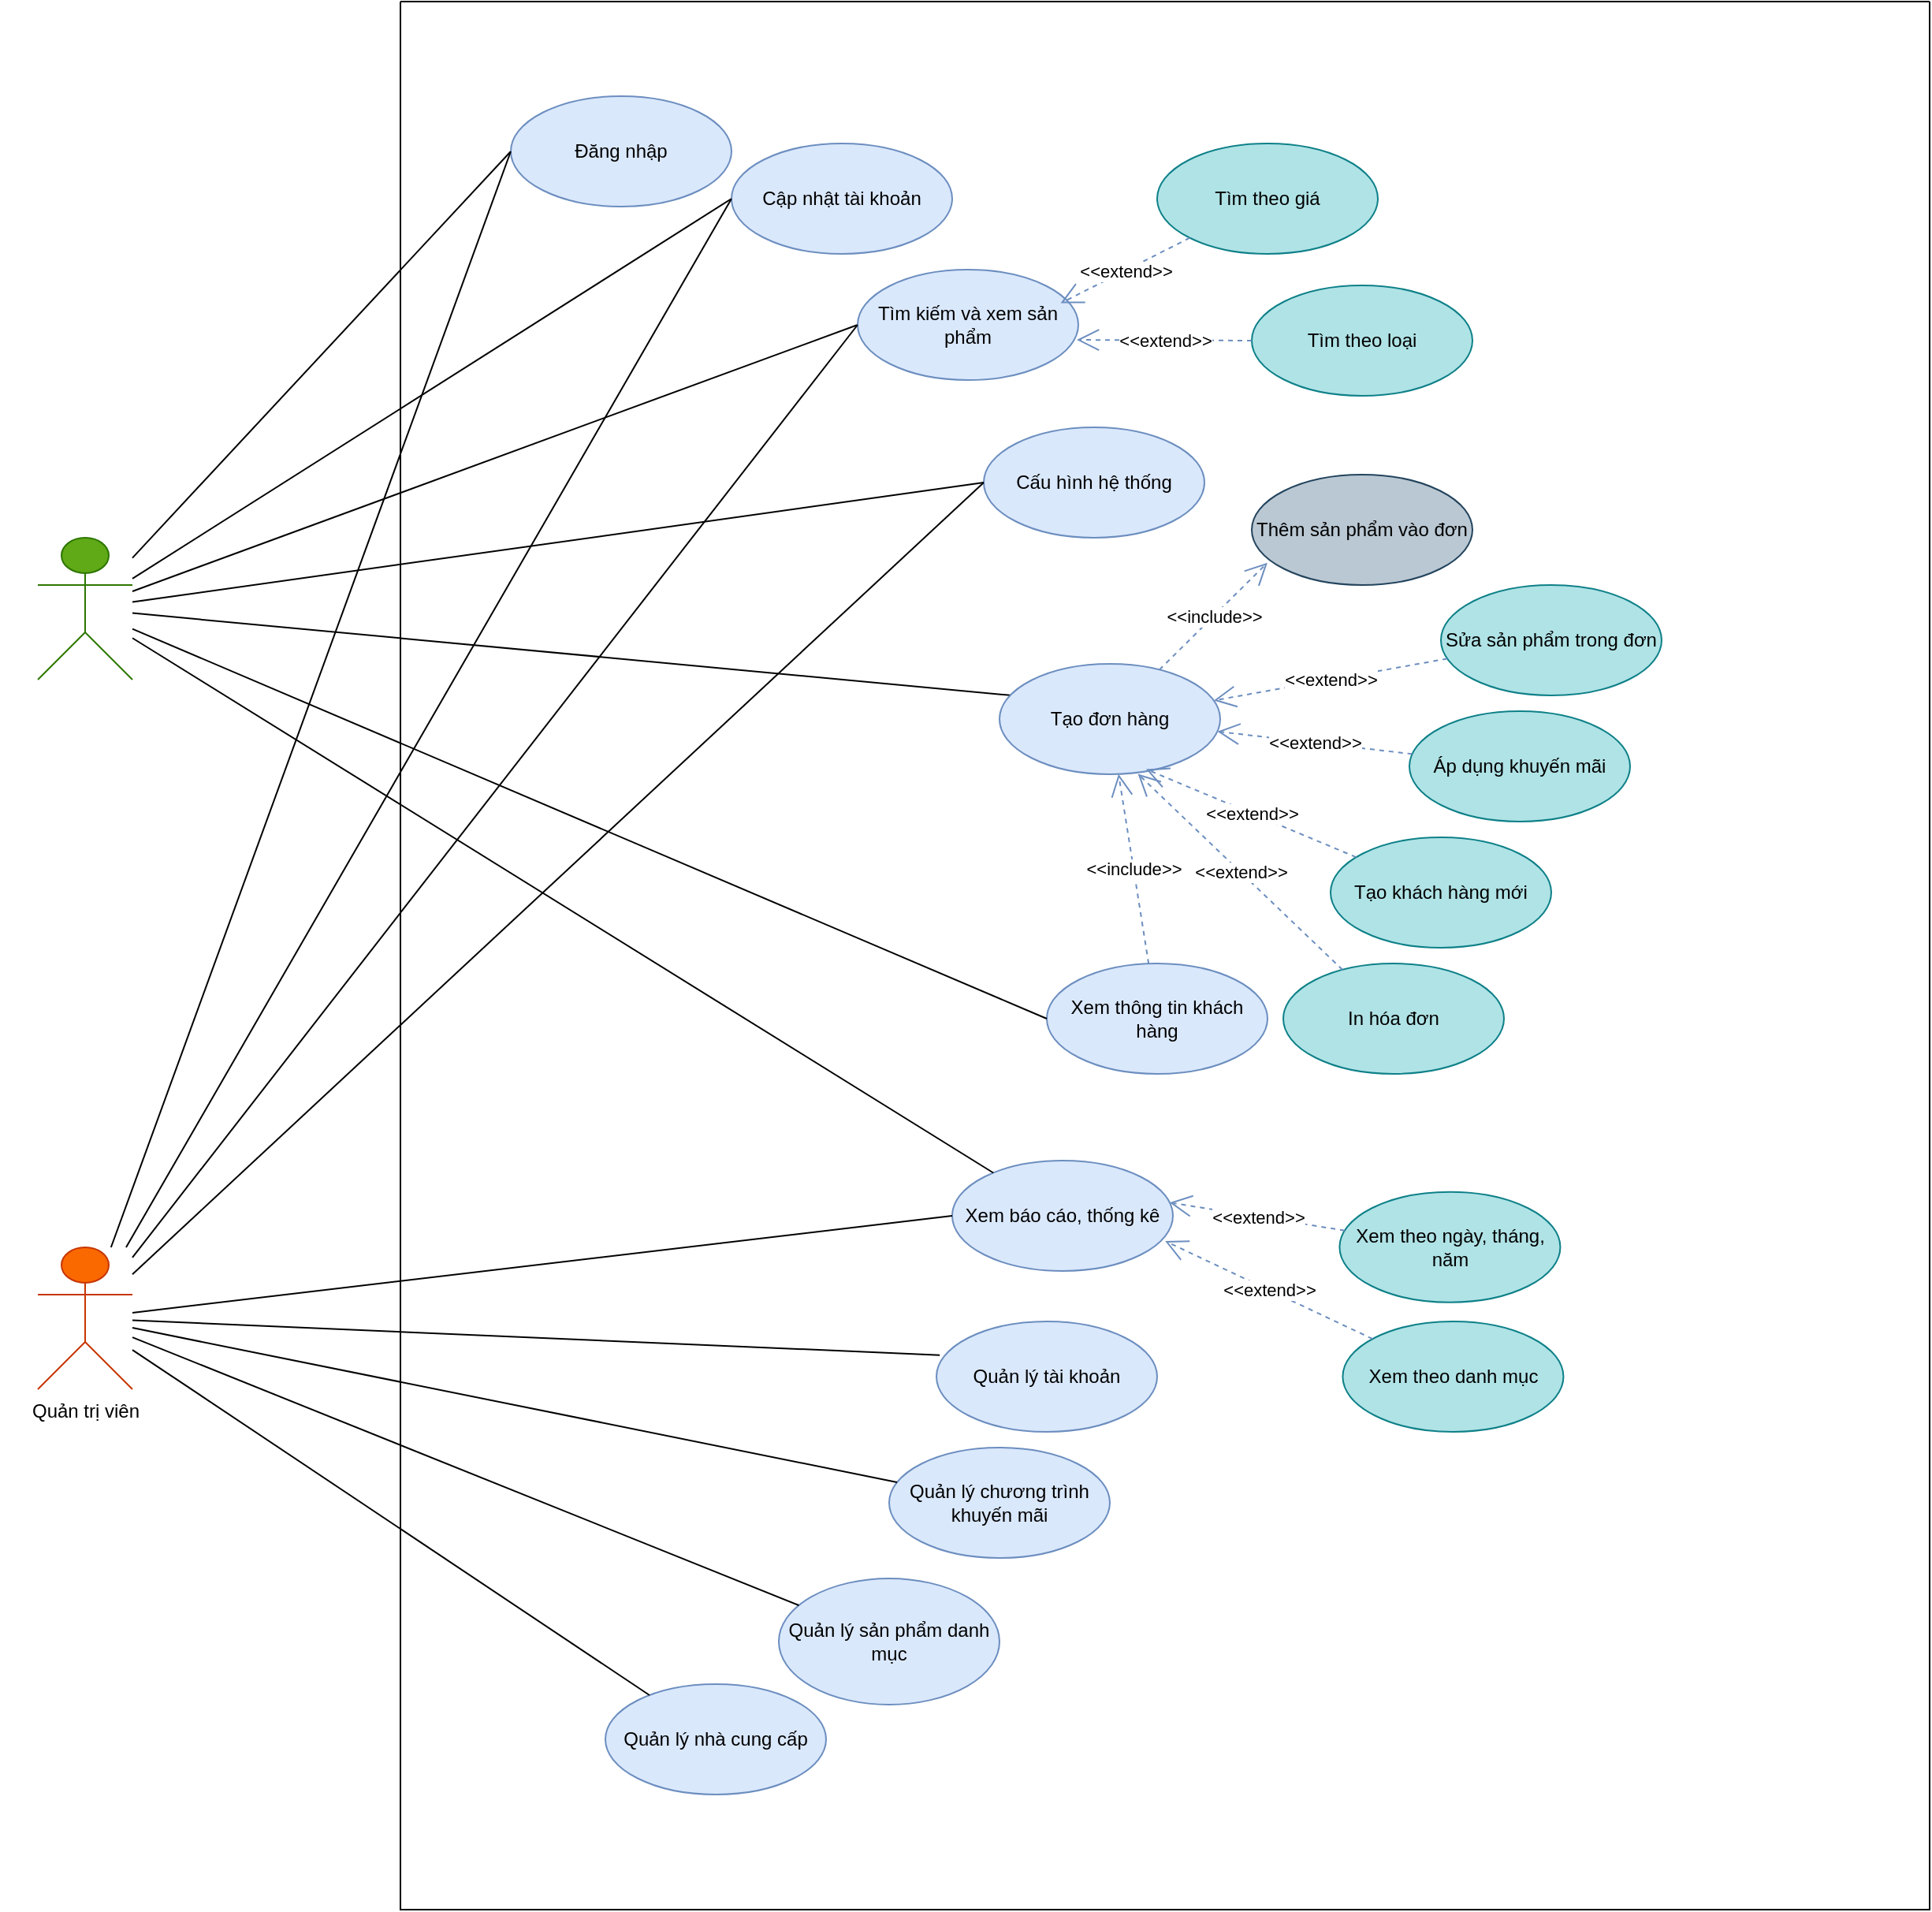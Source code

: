 <mxfile version="26.1.0">
  <diagram name="Page-1" id="tpigDDPErss5bawbf0nz">
    <mxGraphModel dx="3181" dy="2446" grid="1" gridSize="10" guides="1" tooltips="1" connect="1" arrows="1" fold="1" page="1" pageScale="1" pageWidth="850" pageHeight="1100" math="0" shadow="0">
      <root>
        <mxCell id="0" />
        <mxCell id="1" parent="0" />
        <mxCell id="s-_OTzcvdS2PQ7Hh8csy-1" value="Nhân viên bán hang" style="shape=umlActor;verticalLabelPosition=bottom;verticalAlign=top;html=1;outlineConnect=0;fillColor=#60a917;fontColor=#ffffff;strokeColor=#2D7600;" parent="1" vertex="1">
          <mxGeometry x="-760" y="120" width="60" height="90" as="geometry" />
        </mxCell>
        <mxCell id="s-_OTzcvdS2PQ7Hh8csy-5" value="" style="endArrow=none;html=1;rounded=0;entryX=0;entryY=0.5;entryDx=0;entryDy=0;" parent="1" source="s-_OTzcvdS2PQ7Hh8csy-1" target="s-_OTzcvdS2PQ7Hh8csy-4" edge="1">
          <mxGeometry width="50" height="50" relative="1" as="geometry">
            <mxPoint x="210" y="260" as="sourcePoint" />
            <mxPoint x="260" y="210" as="targetPoint" />
          </mxGeometry>
        </mxCell>
        <mxCell id="s-_OTzcvdS2PQ7Hh8csy-8" value="" style="endArrow=none;html=1;rounded=0;entryX=0;entryY=0.5;entryDx=0;entryDy=0;" parent="1" source="s-_OTzcvdS2PQ7Hh8csy-1" target="s-_OTzcvdS2PQ7Hh8csy-7" edge="1">
          <mxGeometry width="50" height="50" relative="1" as="geometry">
            <mxPoint x="-110" y="118" as="sourcePoint" />
            <mxPoint x="240" y="130" as="targetPoint" />
          </mxGeometry>
        </mxCell>
        <mxCell id="s-_OTzcvdS2PQ7Hh8csy-10" value="" style="endArrow=none;html=1;rounded=0;entryX=0.079;entryY=0.29;entryDx=0;entryDy=0;entryPerimeter=0;" parent="1" source="s-_OTzcvdS2PQ7Hh8csy-1" target="s-_OTzcvdS2PQ7Hh8csy-9" edge="1">
          <mxGeometry width="50" height="50" relative="1" as="geometry">
            <mxPoint x="-90" y="233.35" as="sourcePoint" />
            <mxPoint x="72.715" y="210.004" as="targetPoint" />
          </mxGeometry>
        </mxCell>
        <mxCell id="s-_OTzcvdS2PQ7Hh8csy-12" value="" style="endArrow=none;html=1;rounded=0;entryX=0;entryY=0.5;entryDx=0;entryDy=0;" parent="1" source="s-_OTzcvdS2PQ7Hh8csy-1" target="s-_OTzcvdS2PQ7Hh8csy-11" edge="1">
          <mxGeometry width="50" height="50" relative="1" as="geometry">
            <mxPoint x="-80" y="198" as="sourcePoint" />
            <mxPoint x="160" y="195" as="targetPoint" />
          </mxGeometry>
        </mxCell>
        <mxCell id="s-_OTzcvdS2PQ7Hh8csy-14" value="" style="swimlane;startSize=0;" parent="1" vertex="1">
          <mxGeometry x="-530" y="-220" width="970" height="1210" as="geometry" />
        </mxCell>
        <mxCell id="s-_OTzcvdS2PQ7Hh8csy-19" value="Xem báo cáo, thống kê" style="ellipse;whiteSpace=wrap;html=1;fillColor=#dae8fc;strokeColor=#6c8ebf;" parent="s-_OTzcvdS2PQ7Hh8csy-14" vertex="1">
          <mxGeometry x="350" y="735" width="140" height="70" as="geometry" />
        </mxCell>
        <mxCell id="s-_OTzcvdS2PQ7Hh8csy-4" value="Đăng nhập" style="ellipse;whiteSpace=wrap;html=1;fillColor=#dae8fc;strokeColor=#6c8ebf;" parent="s-_OTzcvdS2PQ7Hh8csy-14" vertex="1">
          <mxGeometry x="70" y="60" width="140" height="70" as="geometry" />
        </mxCell>
        <mxCell id="s-_OTzcvdS2PQ7Hh8csy-11" value="Cập nhật tài khoản" style="ellipse;whiteSpace=wrap;html=1;fillColor=#dae8fc;strokeColor=#6c8ebf;" parent="s-_OTzcvdS2PQ7Hh8csy-14" vertex="1">
          <mxGeometry x="210" y="90" width="140" height="70" as="geometry" />
        </mxCell>
        <mxCell id="s-_OTzcvdS2PQ7Hh8csy-9" value="Tạo đơn hàng" style="ellipse;whiteSpace=wrap;html=1;fillColor=#dae8fc;strokeColor=#6c8ebf;" parent="s-_OTzcvdS2PQ7Hh8csy-14" vertex="1">
          <mxGeometry x="380" y="420" width="140" height="70" as="geometry" />
        </mxCell>
        <mxCell id="s-_OTzcvdS2PQ7Hh8csy-7" value="Tìm kiếm&lt;span style=&quot;background-color: transparent; color: light-dark(rgb(0, 0, 0), rgb(255, 255, 255));&quot;&gt;&amp;nbsp;và xem sản phẩm&lt;/span&gt;" style="ellipse;whiteSpace=wrap;html=1;fillColor=#dae8fc;strokeColor=#6c8ebf;" parent="s-_OTzcvdS2PQ7Hh8csy-14" vertex="1">
          <mxGeometry x="290" y="170" width="140" height="70" as="geometry" />
        </mxCell>
        <mxCell id="s-_OTzcvdS2PQ7Hh8csy-36" value="Xem thông tin khách hàng" style="ellipse;html=1;labelBackgroundColor=none;whiteSpace=wrap;fillColor=#dae8fc;strokeColor=#6c8ebf;" parent="s-_OTzcvdS2PQ7Hh8csy-14" vertex="1">
          <mxGeometry x="410" y="610" width="140" height="70" as="geometry" />
        </mxCell>
        <mxCell id="s-_OTzcvdS2PQ7Hh8csy-39" value="Tạo khách hàng mới" style="ellipse;whiteSpace=wrap;html=1;fillColor=#b0e3e6;strokeColor=#0e8088;" parent="s-_OTzcvdS2PQ7Hh8csy-14" vertex="1">
          <mxGeometry x="590" y="530" width="140" height="70" as="geometry" />
        </mxCell>
        <mxCell id="s-_OTzcvdS2PQ7Hh8csy-29" value="Quản lý tài khoản" style="ellipse;whiteSpace=wrap;html=1;fillColor=#dae8fc;strokeColor=#6c8ebf;" parent="s-_OTzcvdS2PQ7Hh8csy-14" vertex="1">
          <mxGeometry x="340" y="837" width="140" height="70" as="geometry" />
        </mxCell>
        <mxCell id="s-_OTzcvdS2PQ7Hh8csy-69" style="edgeStyle=orthogonalEdgeStyle;rounded=0;orthogonalLoop=1;jettySize=auto;html=1;exitX=0.5;exitY=1;exitDx=0;exitDy=0;fillColor=#dae8fc;strokeColor=#6c8ebf;" parent="s-_OTzcvdS2PQ7Hh8csy-14" source="s-_OTzcvdS2PQ7Hh8csy-29" target="s-_OTzcvdS2PQ7Hh8csy-29" edge="1">
          <mxGeometry relative="1" as="geometry" />
        </mxCell>
        <mxCell id="s-_OTzcvdS2PQ7Hh8csy-51" value="Quản lý chương trình khuyến mãi" style="ellipse;whiteSpace=wrap;html=1;fillColor=#dae8fc;strokeColor=#6c8ebf;" parent="s-_OTzcvdS2PQ7Hh8csy-14" vertex="1">
          <mxGeometry x="310" y="917" width="140" height="70" as="geometry" />
        </mxCell>
        <mxCell id="s-_OTzcvdS2PQ7Hh8csy-32" value="Quản lý sản phẩm danh mục" style="ellipse;whiteSpace=wrap;html=1;rotation=0;fillColor=#dae8fc;strokeColor=#6c8ebf;" parent="s-_OTzcvdS2PQ7Hh8csy-14" vertex="1">
          <mxGeometry x="240" y="1000" width="140" height="80" as="geometry" />
        </mxCell>
        <mxCell id="s-_OTzcvdS2PQ7Hh8csy-57" value="Quản lý nhà cung cấp" style="ellipse;whiteSpace=wrap;html=1;fillColor=#dae8fc;strokeColor=#6c8ebf;" parent="s-_OTzcvdS2PQ7Hh8csy-14" vertex="1">
          <mxGeometry x="130" y="1067" width="140" height="70" as="geometry" />
        </mxCell>
        <mxCell id="s-_OTzcvdS2PQ7Hh8csy-72" value="&amp;lt;&amp;lt;extend&lt;span style=&quot;background-color: light-dark(#ffffff, var(--ge-dark-color, #121212)); color: light-dark(rgb(0, 0, 0), rgb(255, 255, 255));&quot;&gt;&amp;gt;&amp;gt;&lt;/span&gt;" style="endArrow=open;endSize=12;dashed=1;html=1;rounded=0;entryX=0.664;entryY=0.954;entryDx=0;entryDy=0;fillColor=#dae8fc;strokeColor=#6c8ebf;entryPerimeter=0;" parent="s-_OTzcvdS2PQ7Hh8csy-14" source="s-_OTzcvdS2PQ7Hh8csy-39" target="s-_OTzcvdS2PQ7Hh8csy-9" edge="1">
          <mxGeometry width="160" relative="1" as="geometry">
            <mxPoint x="220" y="580" as="sourcePoint" />
            <mxPoint x="380" y="580" as="targetPoint" />
          </mxGeometry>
        </mxCell>
        <mxCell id="s-_OTzcvdS2PQ7Hh8csy-77" value="&amp;lt;&amp;lt;include&lt;span style=&quot;background-color: light-dark(#ffffff, var(--ge-dark-color, #121212)); color: light-dark(rgb(0, 0, 0), rgb(255, 255, 255));&quot;&gt;&amp;gt;&amp;gt;&lt;/span&gt;" style="endArrow=open;endSize=12;dashed=1;html=1;rounded=0;fillColor=#dae8fc;strokeColor=#6c8ebf;" parent="s-_OTzcvdS2PQ7Hh8csy-14" source="s-_OTzcvdS2PQ7Hh8csy-36" target="s-_OTzcvdS2PQ7Hh8csy-9" edge="1">
          <mxGeometry width="160" relative="1" as="geometry">
            <mxPoint x="462" y="317" as="sourcePoint" />
            <mxPoint x="360" y="305" as="targetPoint" />
          </mxGeometry>
        </mxCell>
        <mxCell id="7AT4DTsNBzzMsyRU0dYs-2" value="Cấu hình hệ thống" style="ellipse;whiteSpace=wrap;html=1;fillColor=#dae8fc;strokeColor=#6c8ebf;" parent="s-_OTzcvdS2PQ7Hh8csy-14" vertex="1">
          <mxGeometry x="370" y="270" width="140" height="70" as="geometry" />
        </mxCell>
        <mxCell id="7AT4DTsNBzzMsyRU0dYs-8" value="Áp dụng khuyến mãi" style="ellipse;whiteSpace=wrap;html=1;fillColor=#b0e3e6;strokeColor=#0e8088;" parent="s-_OTzcvdS2PQ7Hh8csy-14" vertex="1">
          <mxGeometry x="640" y="450" width="140" height="70" as="geometry" />
        </mxCell>
        <mxCell id="7AT4DTsNBzzMsyRU0dYs-9" value="&amp;lt;&amp;lt;extend&lt;span style=&quot;background-color: light-dark(#ffffff, var(--ge-dark-color, #121212)); color: light-dark(rgb(0, 0, 0), rgb(255, 255, 255));&quot;&gt;&amp;gt;&amp;gt;&lt;/span&gt;" style="endArrow=open;endSize=12;dashed=1;html=1;rounded=0;fillColor=#dae8fc;strokeColor=#6c8ebf;" parent="s-_OTzcvdS2PQ7Hh8csy-14" source="7AT4DTsNBzzMsyRU0dYs-8" target="s-_OTzcvdS2PQ7Hh8csy-9" edge="1">
          <mxGeometry width="160" relative="1" as="geometry">
            <mxPoint x="210" y="670" as="sourcePoint" />
            <mxPoint x="510" y="545" as="targetPoint" />
          </mxGeometry>
        </mxCell>
        <mxCell id="7AT4DTsNBzzMsyRU0dYs-10" value="Thêm sản phẩm vào đơn" style="ellipse;whiteSpace=wrap;html=1;fillColor=#bac8d3;strokeColor=#23445d;" parent="s-_OTzcvdS2PQ7Hh8csy-14" vertex="1">
          <mxGeometry x="540" y="300" width="140" height="70" as="geometry" />
        </mxCell>
        <mxCell id="7AT4DTsNBzzMsyRU0dYs-11" value="&amp;lt;&amp;lt;include&lt;span style=&quot;color: light-dark(rgb(0, 0, 0), rgb(255, 255, 255)); background-color: light-dark(#ffffff, var(--ge-dark-color, #121212));&quot;&gt;&amp;gt;&amp;gt;&lt;/span&gt;" style="endArrow=open;endSize=12;dashed=1;html=1;rounded=0;entryX=0.071;entryY=0.798;entryDx=0;entryDy=0;fillColor=#dae8fc;strokeColor=#6c8ebf;entryPerimeter=0;" parent="s-_OTzcvdS2PQ7Hh8csy-14" source="s-_OTzcvdS2PQ7Hh8csy-9" target="7AT4DTsNBzzMsyRU0dYs-10" edge="1">
          <mxGeometry width="160" relative="1" as="geometry">
            <mxPoint x="180" y="545" as="sourcePoint" />
            <mxPoint x="480" y="420" as="targetPoint" />
          </mxGeometry>
        </mxCell>
        <mxCell id="aNTe_hOQqdcUi8JVA9_l-3" value="Tìm theo giá" style="ellipse;whiteSpace=wrap;html=1;fillColor=#b0e3e6;strokeColor=#0e8088;" vertex="1" parent="s-_OTzcvdS2PQ7Hh8csy-14">
          <mxGeometry x="480" y="90" width="140" height="70" as="geometry" />
        </mxCell>
        <mxCell id="aNTe_hOQqdcUi8JVA9_l-4" value="&amp;lt;&amp;lt;extend&lt;span style=&quot;background-color: light-dark(#ffffff, var(--ge-dark-color, #121212)); color: light-dark(rgb(0, 0, 0), rgb(255, 255, 255));&quot;&gt;&amp;gt;&amp;gt;&lt;/span&gt;" style="endArrow=open;endSize=12;dashed=1;html=1;rounded=0;fillColor=#dae8fc;strokeColor=#6c8ebf;entryX=0.92;entryY=0.304;entryDx=0;entryDy=0;entryPerimeter=0;" edge="1" parent="s-_OTzcvdS2PQ7Hh8csy-14" source="aNTe_hOQqdcUi8JVA9_l-3" target="s-_OTzcvdS2PQ7Hh8csy-7">
          <mxGeometry width="160" relative="1" as="geometry">
            <mxPoint x="485" y="620" as="sourcePoint" />
            <mxPoint x="465" y="500" as="targetPoint" />
          </mxGeometry>
        </mxCell>
        <mxCell id="aNTe_hOQqdcUi8JVA9_l-5" value="Tìm theo loại" style="ellipse;whiteSpace=wrap;html=1;fillColor=#b0e3e6;strokeColor=#0e8088;" vertex="1" parent="s-_OTzcvdS2PQ7Hh8csy-14">
          <mxGeometry x="540" y="180" width="140" height="70" as="geometry" />
        </mxCell>
        <mxCell id="aNTe_hOQqdcUi8JVA9_l-6" value="&amp;lt;&amp;lt;extend&lt;span style=&quot;background-color: light-dark(#ffffff, var(--ge-dark-color, #121212)); color: light-dark(rgb(0, 0, 0), rgb(255, 255, 255));&quot;&gt;&amp;gt;&amp;gt;&lt;/span&gt;" style="endArrow=open;endSize=12;dashed=1;html=1;rounded=0;fillColor=#dae8fc;strokeColor=#6c8ebf;entryX=0.993;entryY=0.636;entryDx=0;entryDy=0;entryPerimeter=0;" edge="1" parent="s-_OTzcvdS2PQ7Hh8csy-14" source="aNTe_hOQqdcUi8JVA9_l-5" target="s-_OTzcvdS2PQ7Hh8csy-7">
          <mxGeometry width="160" relative="1" as="geometry">
            <mxPoint x="505" y="710" as="sourcePoint" />
            <mxPoint x="439" y="281" as="targetPoint" />
          </mxGeometry>
        </mxCell>
        <mxCell id="aNTe_hOQqdcUi8JVA9_l-7" value="In hóa đơn" style="ellipse;whiteSpace=wrap;html=1;fillColor=#b0e3e6;strokeColor=#0e8088;" vertex="1" parent="s-_OTzcvdS2PQ7Hh8csy-14">
          <mxGeometry x="560" y="610" width="140" height="70" as="geometry" />
        </mxCell>
        <mxCell id="aNTe_hOQqdcUi8JVA9_l-8" value="&amp;lt;&amp;lt;extend&lt;span style=&quot;background-color: light-dark(#ffffff, var(--ge-dark-color, #121212)); color: light-dark(rgb(0, 0, 0), rgb(255, 255, 255));&quot;&gt;&amp;gt;&amp;gt;&lt;/span&gt;" style="endArrow=open;endSize=12;dashed=1;html=1;rounded=0;entryX=0.627;entryY=0.996;entryDx=0;entryDy=0;fillColor=#dae8fc;strokeColor=#6c8ebf;entryPerimeter=0;" edge="1" parent="s-_OTzcvdS2PQ7Hh8csy-14" source="aNTe_hOQqdcUi8JVA9_l-7" target="s-_OTzcvdS2PQ7Hh8csy-9">
          <mxGeometry width="160" relative="1" as="geometry">
            <mxPoint x="228.5" y="653" as="sourcePoint" />
            <mxPoint x="481.5" y="560" as="targetPoint" />
          </mxGeometry>
        </mxCell>
        <mxCell id="aNTe_hOQqdcUi8JVA9_l-9" value="Sửa sản phẩm trong đơn" style="ellipse;whiteSpace=wrap;html=1;fillColor=#b0e3e6;strokeColor=#0e8088;" vertex="1" parent="s-_OTzcvdS2PQ7Hh8csy-14">
          <mxGeometry x="660" y="370" width="140" height="70" as="geometry" />
        </mxCell>
        <mxCell id="aNTe_hOQqdcUi8JVA9_l-10" value="&amp;lt;&amp;lt;extend&lt;span style=&quot;background-color: light-dark(#ffffff, var(--ge-dark-color, #121212)); color: light-dark(rgb(0, 0, 0), rgb(255, 255, 255));&quot;&gt;&amp;gt;&amp;gt;&lt;/span&gt;" style="endArrow=open;endSize=12;dashed=1;html=1;rounded=0;fillColor=#dae8fc;strokeColor=#6c8ebf;" edge="1" parent="s-_OTzcvdS2PQ7Hh8csy-14" source="aNTe_hOQqdcUi8JVA9_l-9" target="s-_OTzcvdS2PQ7Hh8csy-9">
          <mxGeometry width="160" relative="1" as="geometry">
            <mxPoint x="328.5" y="500" as="sourcePoint" />
            <mxPoint x="581.5" y="407" as="targetPoint" />
          </mxGeometry>
        </mxCell>
        <mxCell id="aNTe_hOQqdcUi8JVA9_l-12" value="Xem theo ngày, tháng, năm" style="ellipse;whiteSpace=wrap;html=1;fillColor=#b0e3e6;strokeColor=#0e8088;" vertex="1" parent="s-_OTzcvdS2PQ7Hh8csy-14">
          <mxGeometry x="595.72" y="754.88" width="140" height="70" as="geometry" />
        </mxCell>
        <mxCell id="aNTe_hOQqdcUi8JVA9_l-13" value="&amp;lt;&amp;lt;extend&lt;span style=&quot;background-color: light-dark(#ffffff, var(--ge-dark-color, #121212)); color: light-dark(rgb(0, 0, 0), rgb(255, 255, 255));&quot;&gt;&amp;gt;&amp;gt;&lt;/span&gt;" style="endArrow=open;endSize=12;dashed=1;html=1;rounded=0;entryX=0.985;entryY=0.38;entryDx=0;entryDy=0;fillColor=#dae8fc;strokeColor=#6c8ebf;entryPerimeter=0;" edge="1" parent="s-_OTzcvdS2PQ7Hh8csy-14" source="aNTe_hOQqdcUi8JVA9_l-12" target="s-_OTzcvdS2PQ7Hh8csy-19">
          <mxGeometry width="160" relative="1" as="geometry">
            <mxPoint x="264.22" y="797.88" as="sourcePoint" />
            <mxPoint x="484.28" y="730.0" as="targetPoint" />
          </mxGeometry>
        </mxCell>
        <mxCell id="aNTe_hOQqdcUi8JVA9_l-14" value="Xem theo danh mục" style="ellipse;whiteSpace=wrap;html=1;fillColor=#b0e3e6;strokeColor=#0e8088;" vertex="1" parent="s-_OTzcvdS2PQ7Hh8csy-14">
          <mxGeometry x="597.72" y="837" width="140" height="70" as="geometry" />
        </mxCell>
        <mxCell id="aNTe_hOQqdcUi8JVA9_l-15" value="&amp;lt;&amp;lt;extend&lt;span style=&quot;background-color: light-dark(#ffffff, var(--ge-dark-color, #121212)); color: light-dark(rgb(0, 0, 0), rgb(255, 255, 255));&quot;&gt;&amp;gt;&amp;gt;&lt;/span&gt;" style="endArrow=open;endSize=12;dashed=1;html=1;rounded=0;entryX=0.965;entryY=0.729;entryDx=0;entryDy=0;fillColor=#dae8fc;strokeColor=#6c8ebf;entryPerimeter=0;" edge="1" parent="s-_OTzcvdS2PQ7Hh8csy-14" source="aNTe_hOQqdcUi8JVA9_l-14" target="s-_OTzcvdS2PQ7Hh8csy-19">
          <mxGeometry width="160" relative="1" as="geometry">
            <mxPoint x="266.22" y="880" as="sourcePoint" />
            <mxPoint x="490" y="844.12" as="targetPoint" />
          </mxGeometry>
        </mxCell>
        <mxCell id="s-_OTzcvdS2PQ7Hh8csy-23" value="Quản trị viên" style="shape=umlActor;verticalLabelPosition=bottom;verticalAlign=top;html=1;outlineConnect=0;fillColor=#fa6800;strokeColor=#C73500;fontColor=#000000;" parent="1" vertex="1">
          <mxGeometry x="-760" y="570" width="60" height="90" as="geometry" />
        </mxCell>
        <mxCell id="s-_OTzcvdS2PQ7Hh8csy-26" value="" style="endArrow=none;html=1;rounded=0;exitX=0;exitY=0.5;exitDx=0;exitDy=0;" parent="1" source="s-_OTzcvdS2PQ7Hh8csy-4" target="s-_OTzcvdS2PQ7Hh8csy-23" edge="1">
          <mxGeometry width="50" height="50" relative="1" as="geometry">
            <mxPoint x="-80" y="202" as="sourcePoint" />
            <mxPoint x="520" y="180" as="targetPoint" />
          </mxGeometry>
        </mxCell>
        <mxCell id="s-_OTzcvdS2PQ7Hh8csy-28" value="" style="endArrow=none;html=1;rounded=0;exitX=0;exitY=0.5;exitDx=0;exitDy=0;" parent="1" source="s-_OTzcvdS2PQ7Hh8csy-11" target="s-_OTzcvdS2PQ7Hh8csy-23" edge="1">
          <mxGeometry width="50" height="50" relative="1" as="geometry">
            <mxPoint x="313" y="96" as="sourcePoint" />
            <mxPoint x="510" y="190" as="targetPoint" />
          </mxGeometry>
        </mxCell>
        <mxCell id="s-_OTzcvdS2PQ7Hh8csy-30" value="" style="endArrow=none;html=1;rounded=0;exitX=0.015;exitY=0.305;exitDx=0;exitDy=0;exitPerimeter=0;" parent="1" source="s-_OTzcvdS2PQ7Hh8csy-29" target="s-_OTzcvdS2PQ7Hh8csy-23" edge="1">
          <mxGeometry width="50" height="50" relative="1" as="geometry">
            <mxPoint x="180" y="235" as="sourcePoint" />
            <mxPoint x="520" y="180" as="targetPoint" />
          </mxGeometry>
        </mxCell>
        <mxCell id="s-_OTzcvdS2PQ7Hh8csy-31" value="" style="endArrow=none;html=1;rounded=0;exitX=0;exitY=0.5;exitDx=0;exitDy=0;" parent="1" source="s-_OTzcvdS2PQ7Hh8csy-7" target="s-_OTzcvdS2PQ7Hh8csy-23" edge="1">
          <mxGeometry width="50" height="50" relative="1" as="geometry">
            <mxPoint x="309" y="275" as="sourcePoint" />
            <mxPoint x="520" y="180" as="targetPoint" />
          </mxGeometry>
        </mxCell>
        <mxCell id="s-_OTzcvdS2PQ7Hh8csy-33" value="" style="endArrow=none;html=1;rounded=0;" parent="1" source="s-_OTzcvdS2PQ7Hh8csy-32" target="s-_OTzcvdS2PQ7Hh8csy-23" edge="1">
          <mxGeometry width="50" height="50" relative="1" as="geometry">
            <mxPoint x="310" y="460" as="sourcePoint" />
            <mxPoint x="520" y="180" as="targetPoint" />
          </mxGeometry>
        </mxCell>
        <mxCell id="s-_OTzcvdS2PQ7Hh8csy-35" value="" style="endArrow=none;html=1;rounded=0;exitX=0;exitY=0.5;exitDx=0;exitDy=0;" parent="1" source="s-_OTzcvdS2PQ7Hh8csy-19" target="s-_OTzcvdS2PQ7Hh8csy-23" edge="1">
          <mxGeometry width="50" height="50" relative="1" as="geometry">
            <mxPoint x="304" y="442" as="sourcePoint" />
            <mxPoint x="520" y="180" as="targetPoint" />
          </mxGeometry>
        </mxCell>
        <mxCell id="s-_OTzcvdS2PQ7Hh8csy-42" value="" style="endArrow=none;html=1;rounded=0;exitX=0;exitY=0.5;exitDx=0;exitDy=0;" parent="1" source="s-_OTzcvdS2PQ7Hh8csy-36" target="s-_OTzcvdS2PQ7Hh8csy-1" edge="1">
          <mxGeometry width="50" height="50" relative="1" as="geometry">
            <mxPoint x="315" y="715" as="sourcePoint" />
            <mxPoint x="570" y="351" as="targetPoint" />
          </mxGeometry>
        </mxCell>
        <mxCell id="s-_OTzcvdS2PQ7Hh8csy-52" value="" style="endArrow=none;html=1;rounded=0;" parent="1" source="s-_OTzcvdS2PQ7Hh8csy-51" target="s-_OTzcvdS2PQ7Hh8csy-23" edge="1">
          <mxGeometry width="50" height="50" relative="1" as="geometry">
            <mxPoint x="315" y="825" as="sourcePoint" />
            <mxPoint x="570" y="357" as="targetPoint" />
          </mxGeometry>
        </mxCell>
        <mxCell id="s-_OTzcvdS2PQ7Hh8csy-58" value="" style="endArrow=none;html=1;rounded=0;" parent="1" source="s-_OTzcvdS2PQ7Hh8csy-57" target="s-_OTzcvdS2PQ7Hh8csy-23" edge="1">
          <mxGeometry width="50" height="50" relative="1" as="geometry">
            <mxPoint x="309" y="712" as="sourcePoint" />
            <mxPoint x="600" y="590" as="targetPoint" />
          </mxGeometry>
        </mxCell>
        <mxCell id="7AT4DTsNBzzMsyRU0dYs-1" value="" style="endArrow=none;html=1;rounded=0;entryX=0;entryY=0.5;entryDx=0;entryDy=0;" parent="1" source="s-_OTzcvdS2PQ7Hh8csy-1" target="7AT4DTsNBzzMsyRU0dYs-2" edge="1">
          <mxGeometry width="50" height="50" relative="1" as="geometry">
            <mxPoint x="-500" y="200" as="sourcePoint" />
            <mxPoint x="470" y="263.5" as="targetPoint" />
          </mxGeometry>
        </mxCell>
        <mxCell id="7AT4DTsNBzzMsyRU0dYs-3" value="" style="endArrow=none;html=1;rounded=0;exitX=0;exitY=0.5;exitDx=0;exitDy=0;" parent="1" source="7AT4DTsNBzzMsyRU0dYs-2" target="s-_OTzcvdS2PQ7Hh8csy-23" edge="1">
          <mxGeometry width="50" height="50" relative="1" as="geometry">
            <mxPoint x="623" y="164.5" as="sourcePoint" />
            <mxPoint x="-160" y="451.5" as="targetPoint" />
          </mxGeometry>
        </mxCell>
        <mxCell id="aNTe_hOQqdcUi8JVA9_l-11" value="" style="endArrow=none;html=1;rounded=0;" edge="1" parent="1" source="s-_OTzcvdS2PQ7Hh8csy-19" target="s-_OTzcvdS2PQ7Hh8csy-1">
          <mxGeometry width="50" height="50" relative="1" as="geometry">
            <mxPoint x="-110" y="435" as="sourcePoint" />
            <mxPoint x="-690" y="188" as="targetPoint" />
          </mxGeometry>
        </mxCell>
      </root>
    </mxGraphModel>
  </diagram>
</mxfile>
